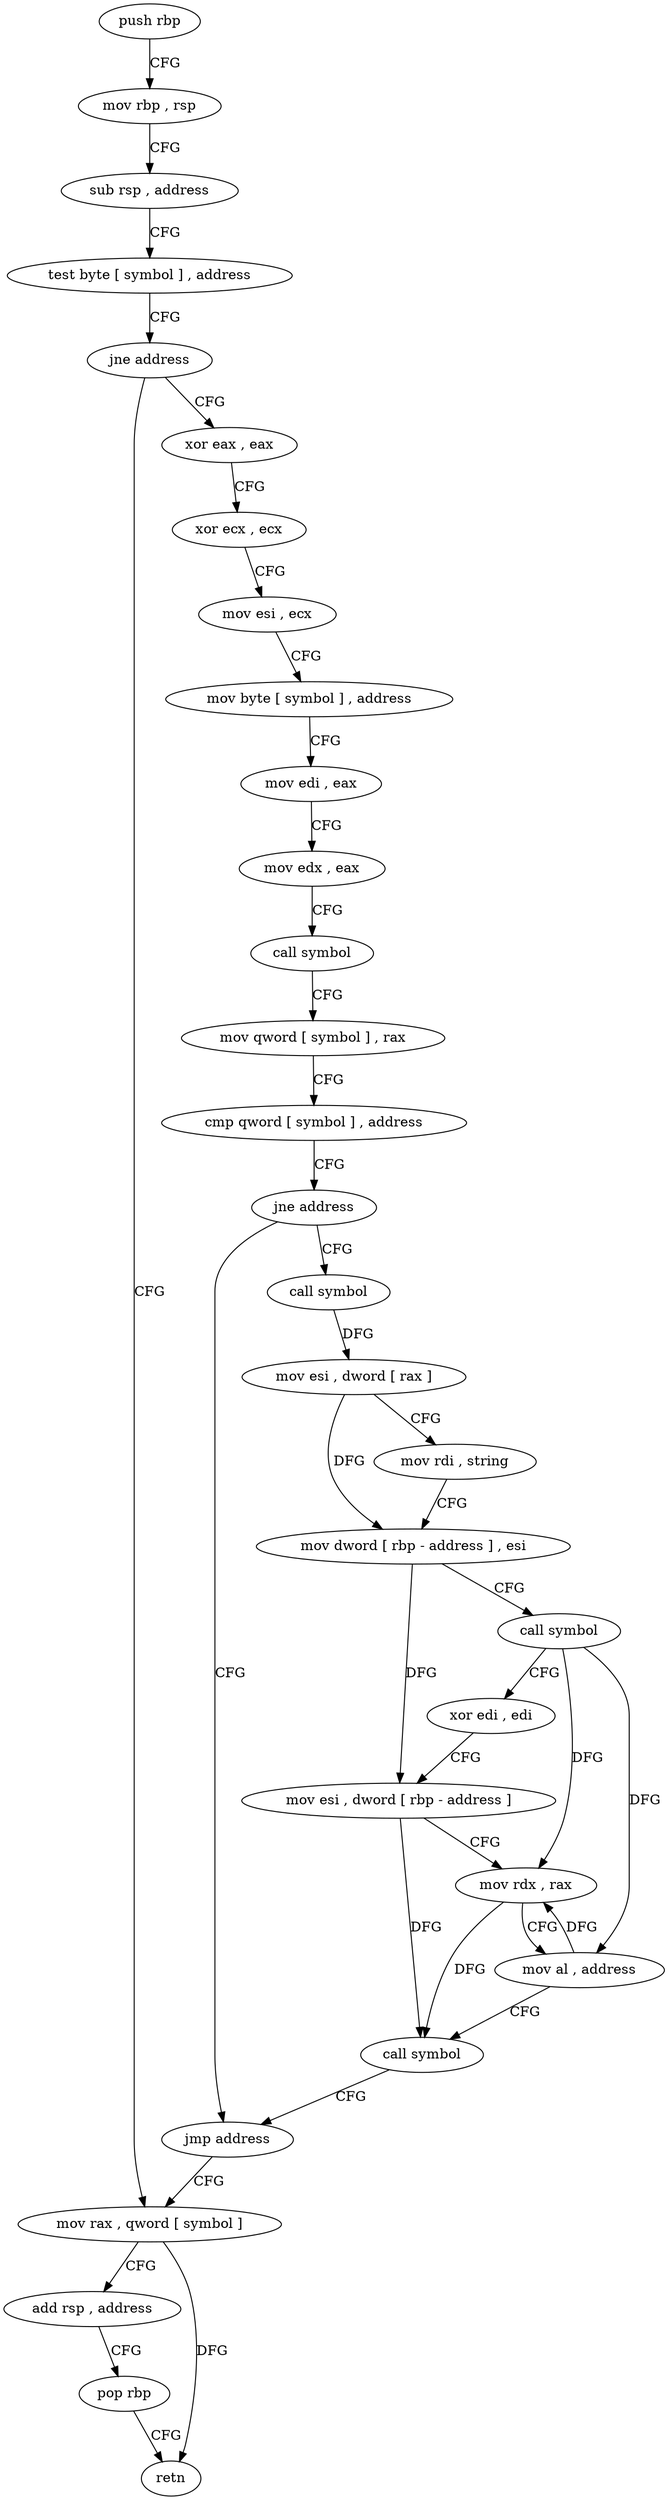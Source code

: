 digraph "func" {
"4210800" [label = "push rbp" ]
"4210801" [label = "mov rbp , rsp" ]
"4210804" [label = "sub rsp , address" ]
"4210808" [label = "test byte [ symbol ] , address" ]
"4210816" [label = "jne address" ]
"4210913" [label = "mov rax , qword [ symbol ]" ]
"4210822" [label = "xor eax , eax" ]
"4210921" [label = "add rsp , address" ]
"4210925" [label = "pop rbp" ]
"4210926" [label = "retn" ]
"4210824" [label = "xor ecx , ecx" ]
"4210826" [label = "mov esi , ecx" ]
"4210828" [label = "mov byte [ symbol ] , address" ]
"4210836" [label = "mov edi , eax" ]
"4210838" [label = "mov edx , eax" ]
"4210840" [label = "call symbol" ]
"4210845" [label = "mov qword [ symbol ] , rax" ]
"4210853" [label = "cmp qword [ symbol ] , address" ]
"4210862" [label = "jne address" ]
"4210908" [label = "jmp address" ]
"4210868" [label = "call symbol" ]
"4210873" [label = "mov esi , dword [ rax ]" ]
"4210875" [label = "mov rdi , string" ]
"4210885" [label = "mov dword [ rbp - address ] , esi" ]
"4210888" [label = "call symbol" ]
"4210893" [label = "xor edi , edi" ]
"4210895" [label = "mov esi , dword [ rbp - address ]" ]
"4210898" [label = "mov rdx , rax" ]
"4210901" [label = "mov al , address" ]
"4210903" [label = "call symbol" ]
"4210800" -> "4210801" [ label = "CFG" ]
"4210801" -> "4210804" [ label = "CFG" ]
"4210804" -> "4210808" [ label = "CFG" ]
"4210808" -> "4210816" [ label = "CFG" ]
"4210816" -> "4210913" [ label = "CFG" ]
"4210816" -> "4210822" [ label = "CFG" ]
"4210913" -> "4210921" [ label = "CFG" ]
"4210913" -> "4210926" [ label = "DFG" ]
"4210822" -> "4210824" [ label = "CFG" ]
"4210921" -> "4210925" [ label = "CFG" ]
"4210925" -> "4210926" [ label = "CFG" ]
"4210824" -> "4210826" [ label = "CFG" ]
"4210826" -> "4210828" [ label = "CFG" ]
"4210828" -> "4210836" [ label = "CFG" ]
"4210836" -> "4210838" [ label = "CFG" ]
"4210838" -> "4210840" [ label = "CFG" ]
"4210840" -> "4210845" [ label = "CFG" ]
"4210845" -> "4210853" [ label = "CFG" ]
"4210853" -> "4210862" [ label = "CFG" ]
"4210862" -> "4210908" [ label = "CFG" ]
"4210862" -> "4210868" [ label = "CFG" ]
"4210908" -> "4210913" [ label = "CFG" ]
"4210868" -> "4210873" [ label = "DFG" ]
"4210873" -> "4210875" [ label = "CFG" ]
"4210873" -> "4210885" [ label = "DFG" ]
"4210875" -> "4210885" [ label = "CFG" ]
"4210885" -> "4210888" [ label = "CFG" ]
"4210885" -> "4210895" [ label = "DFG" ]
"4210888" -> "4210893" [ label = "CFG" ]
"4210888" -> "4210898" [ label = "DFG" ]
"4210888" -> "4210901" [ label = "DFG" ]
"4210893" -> "4210895" [ label = "CFG" ]
"4210895" -> "4210898" [ label = "CFG" ]
"4210895" -> "4210903" [ label = "DFG" ]
"4210898" -> "4210901" [ label = "CFG" ]
"4210898" -> "4210903" [ label = "DFG" ]
"4210901" -> "4210903" [ label = "CFG" ]
"4210901" -> "4210898" [ label = "DFG" ]
"4210903" -> "4210908" [ label = "CFG" ]
}
